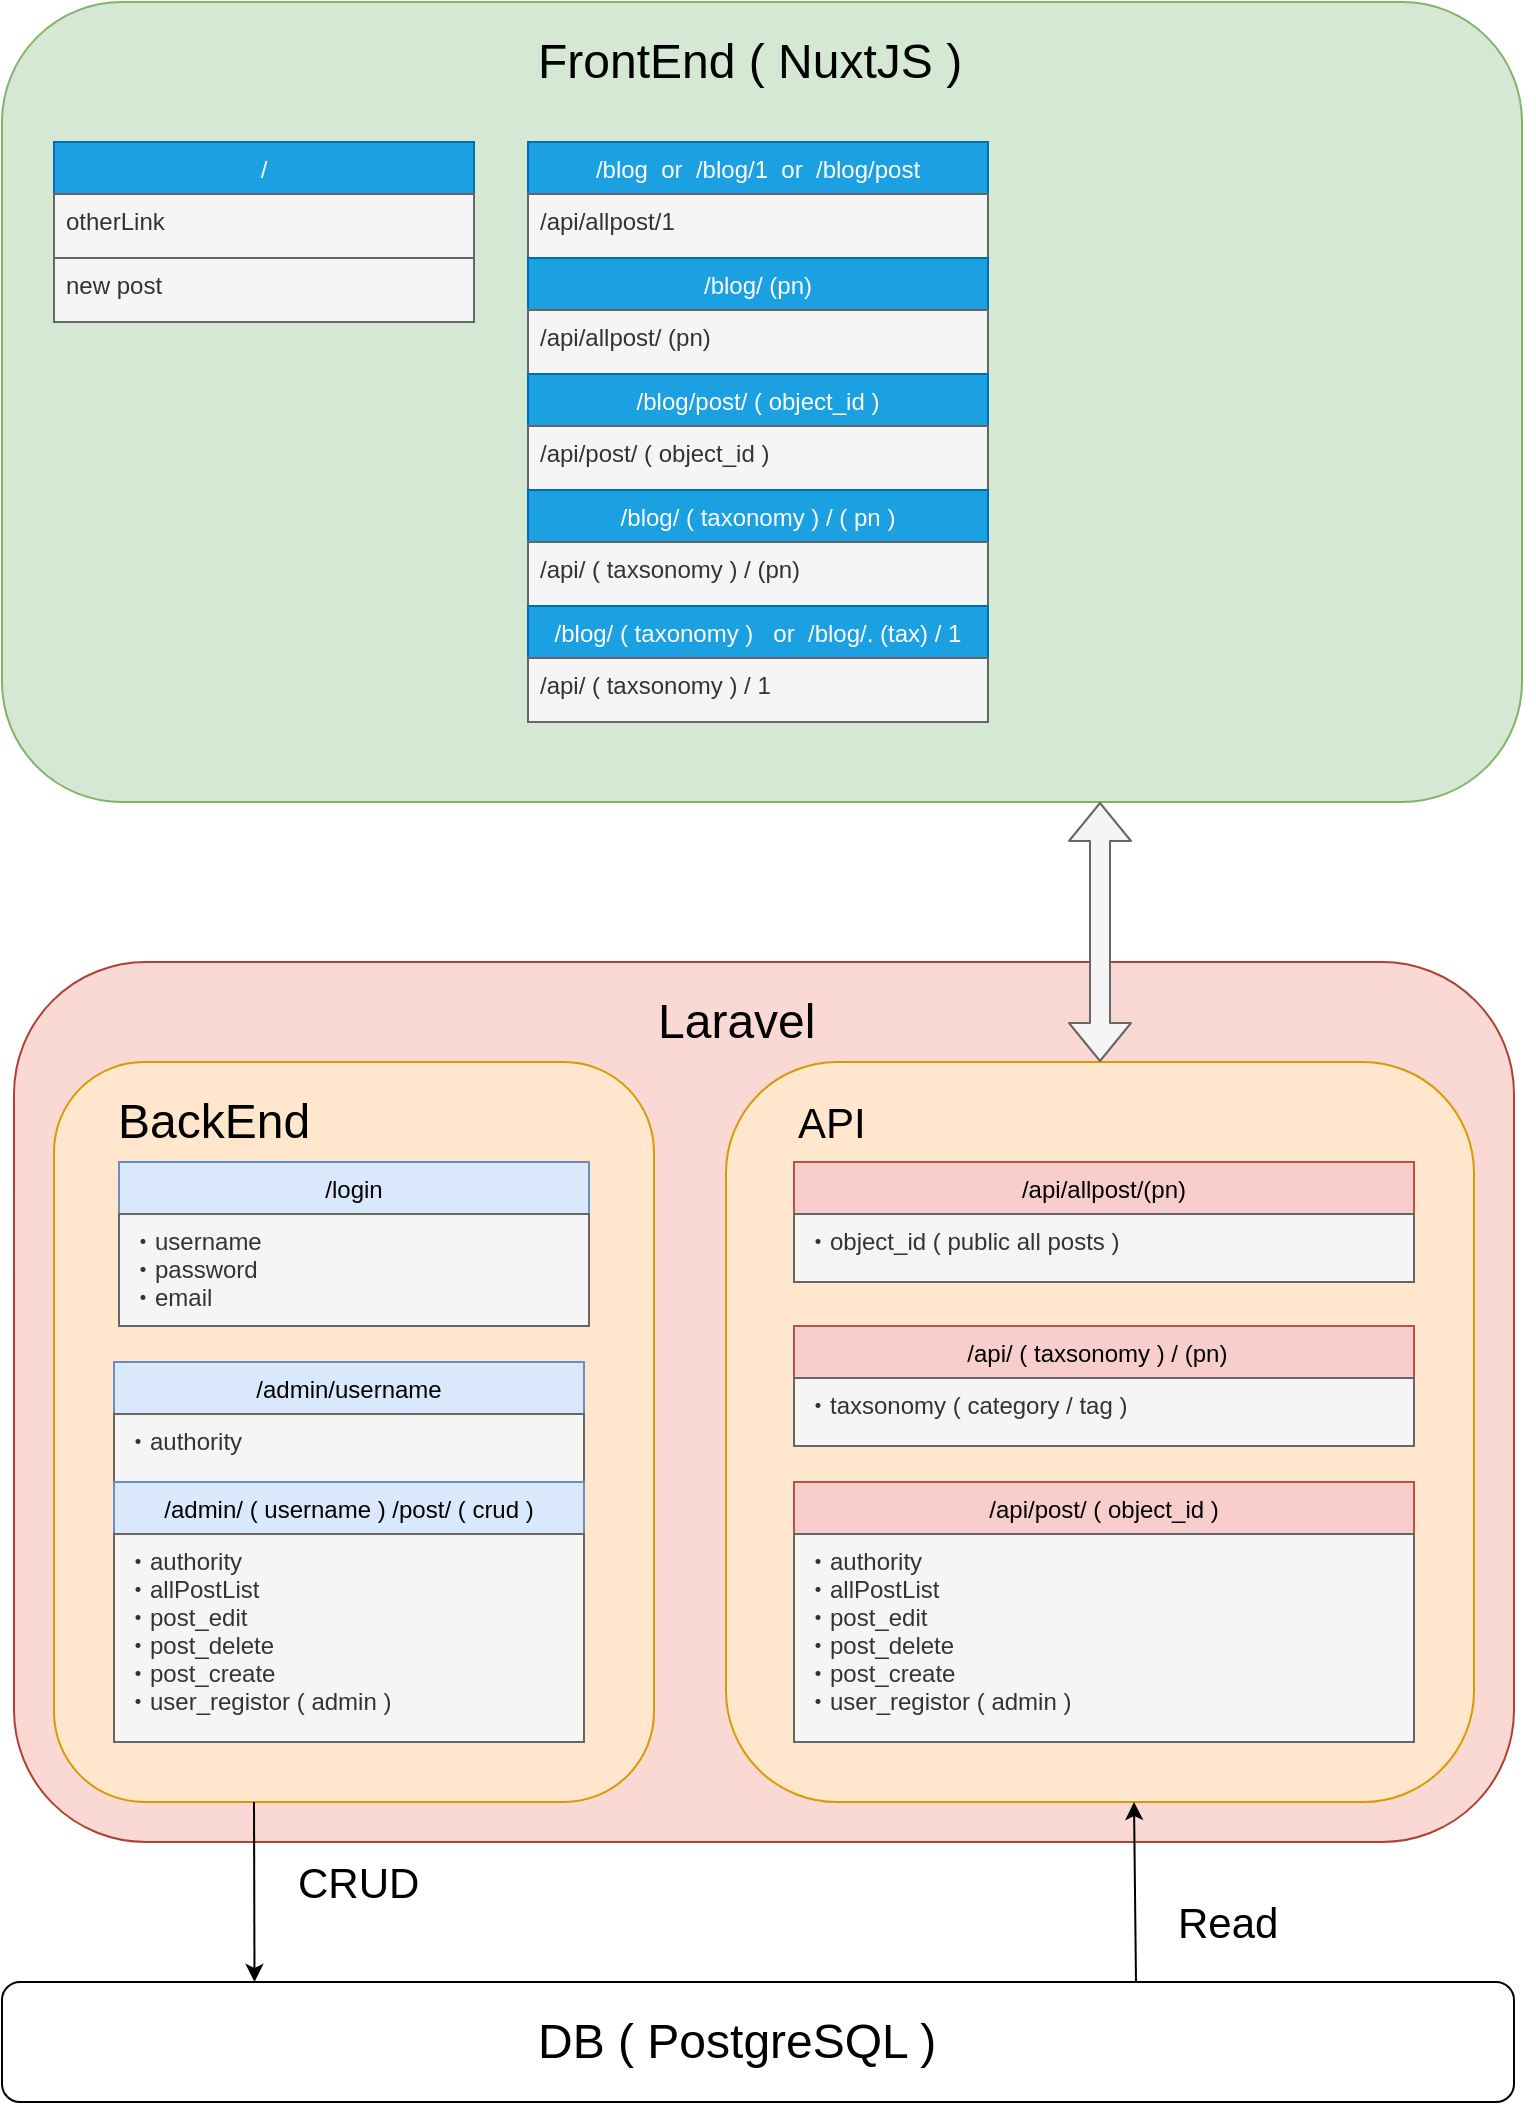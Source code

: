 <mxfile version="14.6.13" type="github">
  <diagram id="PJUxnGwRQ2LzG6qYGxSs" name="Page-1">
    <mxGraphModel dx="801" dy="427" grid="1" gridSize="10" guides="1" tooltips="1" connect="1" arrows="1" fold="1" page="1" pageScale="1" pageWidth="827" pageHeight="1169" math="0" shadow="0">
      <root>
        <mxCell id="0" />
        <mxCell id="1" parent="0" />
        <mxCell id="JHEQHtTBHaFJ3bnIi1gl-44" value="" style="rounded=1;whiteSpace=wrap;html=1;fillColor=#fad9d5;strokeColor=#ae4132;" parent="1" vertex="1">
          <mxGeometry x="40" y="560" width="750" height="440" as="geometry" />
        </mxCell>
        <mxCell id="JHEQHtTBHaFJ3bnIi1gl-2" value="" style="rounded=1;whiteSpace=wrap;html=1;fillColor=#ffe6cc;strokeColor=#d79b00;" parent="1" vertex="1">
          <mxGeometry x="60" y="610" width="300" height="370" as="geometry" />
        </mxCell>
        <mxCell id="JHEQHtTBHaFJ3bnIi1gl-36" value="" style="rounded=1;whiteSpace=wrap;html=1;fillColor=#ffe6cc;strokeColor=#d79b00;" parent="1" vertex="1">
          <mxGeometry x="396" y="610" width="374" height="370" as="geometry" />
        </mxCell>
        <mxCell id="JHEQHtTBHaFJ3bnIi1gl-1" value="" style="rounded=1;whiteSpace=wrap;html=1;fillColor=#d5e8d4;strokeColor=#82b366;" parent="1" vertex="1">
          <mxGeometry x="34" y="80" width="760" height="400" as="geometry" />
        </mxCell>
        <mxCell id="JHEQHtTBHaFJ3bnIi1gl-4" value="" style="shape=flexArrow;endArrow=classic;startArrow=classic;html=1;fillColor=#f5f5f5;strokeColor=#666666;" parent="1" source="JHEQHtTBHaFJ3bnIi1gl-36" edge="1">
          <mxGeometry width="100" height="100" relative="1" as="geometry">
            <mxPoint x="600" y="558" as="sourcePoint" />
            <mxPoint x="583" y="480" as="targetPoint" />
            <Array as="points" />
          </mxGeometry>
        </mxCell>
        <mxCell id="JHEQHtTBHaFJ3bnIi1gl-5" value="&lt;span style=&quot;font-size: 21px&quot;&gt;API&amp;nbsp;&lt;/span&gt;" style="text;html=1;strokeColor=none;fillColor=none;align=left;verticalAlign=middle;whiteSpace=wrap;rounded=0;" parent="1" vertex="1">
          <mxGeometry x="430" y="620" width="180" height="40" as="geometry" />
        </mxCell>
        <mxCell id="JHEQHtTBHaFJ3bnIi1gl-8" value="" style="rounded=1;whiteSpace=wrap;html=1;" parent="1" vertex="1">
          <mxGeometry x="34" y="1070" width="756" height="60" as="geometry" />
        </mxCell>
        <mxCell id="JHEQHtTBHaFJ3bnIi1gl-9" value="&lt;font style=&quot;font-size: 24px&quot;&gt;DB ( PostgreSQL )&lt;/font&gt;" style="text;html=1;strokeColor=none;fillColor=none;align=left;verticalAlign=middle;whiteSpace=wrap;rounded=0;" parent="1" vertex="1">
          <mxGeometry x="300" y="1080" width="230" height="40" as="geometry" />
        </mxCell>
        <mxCell id="JHEQHtTBHaFJ3bnIi1gl-12" value="&lt;font style=&quot;font-size: 24px&quot;&gt;BackEnd&lt;/font&gt;" style="text;html=1;strokeColor=none;fillColor=none;align=left;verticalAlign=middle;whiteSpace=wrap;rounded=0;" parent="1" vertex="1">
          <mxGeometry x="90" y="620" width="230" height="40" as="geometry" />
        </mxCell>
        <mxCell id="JHEQHtTBHaFJ3bnIi1gl-13" value="&lt;font style=&quot;font-size: 24px&quot;&gt;FrontEnd ( NuxtJS )&lt;/font&gt;" style="text;html=1;strokeColor=none;fillColor=none;align=left;verticalAlign=middle;whiteSpace=wrap;rounded=0;" parent="1" vertex="1">
          <mxGeometry x="300" y="90" width="230" height="40" as="geometry" />
        </mxCell>
        <mxCell id="JHEQHtTBHaFJ3bnIi1gl-17" value="/login" style="swimlane;fontStyle=0;childLayout=stackLayout;horizontal=1;startSize=26;horizontalStack=0;resizeParent=1;resizeParentMax=0;resizeLast=0;collapsible=1;marginBottom=0;fillColor=#dae8fc;strokeColor=#6c8ebf;" parent="1" vertex="1">
          <mxGeometry x="92.5" y="660" width="235" height="82" as="geometry" />
        </mxCell>
        <mxCell id="JHEQHtTBHaFJ3bnIi1gl-18" value="・username&#xa;・password&#xa;・email" style="text;align=left;verticalAlign=top;spacingLeft=4;spacingRight=4;overflow=hidden;rotatable=0;points=[[0,0.5],[1,0.5]];portConstraint=eastwest;fillColor=#f5f5f5;strokeColor=#666666;fontColor=#333333;" parent="JHEQHtTBHaFJ3bnIi1gl-17" vertex="1">
          <mxGeometry y="26" width="235" height="56" as="geometry" />
        </mxCell>
        <mxCell id="JHEQHtTBHaFJ3bnIi1gl-22" value="/admin/username" style="swimlane;fontStyle=0;childLayout=stackLayout;horizontal=1;startSize=26;horizontalStack=0;resizeParent=1;resizeParentMax=0;resizeLast=0;collapsible=1;marginBottom=0;fillColor=#dae8fc;strokeColor=#6c8ebf;" parent="1" vertex="1">
          <mxGeometry x="90" y="760" width="235" height="60" as="geometry" />
        </mxCell>
        <mxCell id="JHEQHtTBHaFJ3bnIi1gl-23" value="・authority&#xa;" style="text;align=left;verticalAlign=top;spacingLeft=4;spacingRight=4;overflow=hidden;rotatable=0;points=[[0,0.5],[1,0.5]];portConstraint=eastwest;fillColor=#f5f5f5;strokeColor=#666666;fontColor=#333333;" parent="JHEQHtTBHaFJ3bnIi1gl-22" vertex="1">
          <mxGeometry y="26" width="235" height="34" as="geometry" />
        </mxCell>
        <mxCell id="JHEQHtTBHaFJ3bnIi1gl-30" value="/api/post/ ( object_id )" style="swimlane;fontStyle=0;childLayout=stackLayout;horizontal=1;startSize=26;horizontalStack=0;resizeParent=1;resizeParentMax=0;resizeLast=0;collapsible=1;marginBottom=0;fillColor=#f8cecc;strokeColor=#b85450;" parent="1" vertex="1">
          <mxGeometry x="430" y="820" width="310" height="130" as="geometry" />
        </mxCell>
        <mxCell id="JHEQHtTBHaFJ3bnIi1gl-31" value="・authority&#xa;・allPostList&#xa;・post_edit&#xa;・post_delete&#xa;・post_create&#xa;・user_registor ( admin )" style="text;align=left;verticalAlign=top;spacingLeft=4;spacingRight=4;overflow=hidden;rotatable=0;points=[[0,0.5],[1,0.5]];portConstraint=eastwest;fillColor=#f5f5f5;strokeColor=#666666;fontColor=#333333;" parent="JHEQHtTBHaFJ3bnIi1gl-30" vertex="1">
          <mxGeometry y="26" width="310" height="104" as="geometry" />
        </mxCell>
        <mxCell id="JHEQHtTBHaFJ3bnIi1gl-32" value="/api/allpost/(pn)" style="swimlane;fontStyle=0;childLayout=stackLayout;horizontal=1;startSize=26;horizontalStack=0;resizeParent=1;resizeParentMax=0;resizeLast=0;collapsible=1;marginBottom=0;fillColor=#f8cecc;strokeColor=#b85450;" parent="1" vertex="1">
          <mxGeometry x="430" y="660" width="310" height="60" as="geometry" />
        </mxCell>
        <mxCell id="JHEQHtTBHaFJ3bnIi1gl-33" value="・object_id ( public all posts )" style="text;align=left;verticalAlign=top;spacingLeft=4;spacingRight=4;overflow=hidden;rotatable=0;points=[[0,0.5],[1,0.5]];portConstraint=eastwest;fillColor=#f5f5f5;strokeColor=#666666;fontColor=#333333;" parent="JHEQHtTBHaFJ3bnIi1gl-32" vertex="1">
          <mxGeometry y="26" width="310" height="34" as="geometry" />
        </mxCell>
        <mxCell id="JHEQHtTBHaFJ3bnIi1gl-34" value="/api/ ( taxsonomy ) / (pn)  " style="swimlane;fontStyle=0;childLayout=stackLayout;horizontal=1;startSize=26;horizontalStack=0;resizeParent=1;resizeParentMax=0;resizeLast=0;collapsible=1;marginBottom=0;fillColor=#f8cecc;strokeColor=#b85450;" parent="1" vertex="1">
          <mxGeometry x="430" y="742" width="310" height="60" as="geometry" />
        </mxCell>
        <mxCell id="JHEQHtTBHaFJ3bnIi1gl-35" value="・taxsonomy ( category / tag )" style="text;align=left;verticalAlign=top;spacingLeft=4;spacingRight=4;overflow=hidden;rotatable=0;points=[[0,0.5],[1,0.5]];portConstraint=eastwest;fillColor=#f5f5f5;strokeColor=#666666;fontColor=#333333;" parent="JHEQHtTBHaFJ3bnIi1gl-34" vertex="1">
          <mxGeometry y="26" width="310" height="34" as="geometry" />
        </mxCell>
        <mxCell id="JHEQHtTBHaFJ3bnIi1gl-37" value="" style="endArrow=classic;html=1;fontColor=none;exitX=0.75;exitY=0;exitDx=0;exitDy=0;" parent="1" source="JHEQHtTBHaFJ3bnIi1gl-8" edge="1">
          <mxGeometry width="50" height="50" relative="1" as="geometry">
            <mxPoint x="550" y="850" as="sourcePoint" />
            <mxPoint x="600" y="980" as="targetPoint" />
          </mxGeometry>
        </mxCell>
        <mxCell id="JHEQHtTBHaFJ3bnIi1gl-38" value="&lt;span style=&quot;font-size: 21px&quot;&gt;Read&lt;/span&gt;" style="text;html=1;strokeColor=none;fillColor=none;align=left;verticalAlign=middle;whiteSpace=wrap;rounded=0;" parent="1" vertex="1">
          <mxGeometry x="620" y="1020" width="180" height="40" as="geometry" />
        </mxCell>
        <mxCell id="JHEQHtTBHaFJ3bnIi1gl-39" value="" style="endArrow=classic;html=1;fontColor=none;entryX=0.167;entryY=0;entryDx=0;entryDy=0;entryPerimeter=0;" parent="1" target="JHEQHtTBHaFJ3bnIi1gl-8" edge="1">
          <mxGeometry width="50" height="50" relative="1" as="geometry">
            <mxPoint x="160" y="980" as="sourcePoint" />
            <mxPoint x="160" y="880" as="targetPoint" />
          </mxGeometry>
        </mxCell>
        <mxCell id="JHEQHtTBHaFJ3bnIi1gl-40" value="&lt;span style=&quot;font-size: 21px&quot;&gt;CRUD&lt;/span&gt;" style="text;html=1;strokeColor=none;fillColor=none;align=left;verticalAlign=middle;whiteSpace=wrap;rounded=0;" parent="1" vertex="1">
          <mxGeometry x="180" y="1000" width="180" height="40" as="geometry" />
        </mxCell>
        <mxCell id="JHEQHtTBHaFJ3bnIi1gl-41" value="/" style="swimlane;fontStyle=0;childLayout=stackLayout;horizontal=1;startSize=26;horizontalStack=0;resizeParent=1;resizeParentMax=0;resizeLast=0;collapsible=1;marginBottom=0;fillColor=#1ba1e2;strokeColor=#006EAF;fontColor=#ffffff;" parent="1" vertex="1">
          <mxGeometry x="60" y="150" width="210" height="90" as="geometry" />
        </mxCell>
        <mxCell id="JHEQHtTBHaFJ3bnIi1gl-42" value="otherLink" style="text;align=left;verticalAlign=top;spacingLeft=4;spacingRight=4;overflow=hidden;rotatable=0;points=[[0,0.5],[1,0.5]];portConstraint=eastwest;fillColor=#f5f5f5;strokeColor=#666666;fontColor=#333333;" parent="JHEQHtTBHaFJ3bnIi1gl-41" vertex="1">
          <mxGeometry y="26" width="210" height="32" as="geometry" />
        </mxCell>
        <mxCell id="JHEQHtTBHaFJ3bnIi1gl-46" value="new post" style="text;align=left;verticalAlign=top;spacingLeft=4;spacingRight=4;overflow=hidden;rotatable=0;points=[[0,0.5],[1,0.5]];portConstraint=eastwest;fillColor=#f5f5f5;strokeColor=#666666;fontColor=#333333;" parent="JHEQHtTBHaFJ3bnIi1gl-41" vertex="1">
          <mxGeometry y="58" width="210" height="32" as="geometry" />
        </mxCell>
        <mxCell id="JHEQHtTBHaFJ3bnIi1gl-26" value="/admin/ ( username ) /post/ ( crud )" style="swimlane;fontStyle=0;childLayout=stackLayout;horizontal=1;startSize=26;horizontalStack=0;resizeParent=1;resizeParentMax=0;resizeLast=0;collapsible=1;marginBottom=0;fillColor=#dae8fc;strokeColor=#6c8ebf;" parent="1" vertex="1">
          <mxGeometry x="90" y="820" width="235" height="130" as="geometry" />
        </mxCell>
        <mxCell id="JHEQHtTBHaFJ3bnIi1gl-27" value="・authority&#xa;・allPostList&#xa;・post_edit&#xa;・post_delete&#xa;・post_create&#xa;・user_registor ( admin )" style="text;align=left;verticalAlign=top;spacingLeft=4;spacingRight=4;overflow=hidden;rotatable=0;points=[[0,0.5],[1,0.5]];portConstraint=eastwest;fillColor=#f5f5f5;strokeColor=#666666;fontColor=#333333;" parent="JHEQHtTBHaFJ3bnIi1gl-26" vertex="1">
          <mxGeometry y="26" width="235" height="104" as="geometry" />
        </mxCell>
        <mxCell id="JHEQHtTBHaFJ3bnIi1gl-45" value="&lt;font style=&quot;font-size: 24px&quot;&gt;Laravel&lt;/font&gt;" style="text;html=1;strokeColor=none;fillColor=none;align=left;verticalAlign=middle;whiteSpace=wrap;rounded=0;" parent="1" vertex="1">
          <mxGeometry x="360" y="570" width="230" height="40" as="geometry" />
        </mxCell>
        <mxCell id="JHEQHtTBHaFJ3bnIi1gl-47" value="/blog  or  /blog/1  or  /blog/post" style="swimlane;fontStyle=0;childLayout=stackLayout;horizontal=1;startSize=26;horizontalStack=0;resizeParent=1;resizeParentMax=0;resizeLast=0;collapsible=1;marginBottom=0;fillColor=#1ba1e2;strokeColor=#006EAF;fontColor=#ffffff;" parent="1" vertex="1">
          <mxGeometry x="297" y="150" width="230" height="290" as="geometry" />
        </mxCell>
        <mxCell id="JHEQHtTBHaFJ3bnIi1gl-48" value="/api/allpost/1" style="text;align=left;verticalAlign=top;spacingLeft=4;spacingRight=4;overflow=hidden;rotatable=0;points=[[0,0.5],[1,0.5]];portConstraint=eastwest;fillColor=#f5f5f5;strokeColor=#666666;fontColor=#333333;" parent="JHEQHtTBHaFJ3bnIi1gl-47" vertex="1">
          <mxGeometry y="26" width="230" height="32" as="geometry" />
        </mxCell>
        <mxCell id="JHEQHtTBHaFJ3bnIi1gl-50" value="/blog/ (pn)" style="swimlane;fontStyle=0;childLayout=stackLayout;horizontal=1;startSize=26;horizontalStack=0;resizeParent=1;resizeParentMax=0;resizeLast=0;collapsible=1;marginBottom=0;fillColor=#1ba1e2;strokeColor=#006EAF;fontColor=#ffffff;" parent="JHEQHtTBHaFJ3bnIi1gl-47" vertex="1">
          <mxGeometry y="58" width="230" height="232" as="geometry" />
        </mxCell>
        <mxCell id="JHEQHtTBHaFJ3bnIi1gl-51" value="/api/allpost/ (pn)" style="text;align=left;verticalAlign=top;spacingLeft=4;spacingRight=4;overflow=hidden;rotatable=0;points=[[0,0.5],[1,0.5]];portConstraint=eastwest;fillColor=#f5f5f5;strokeColor=#666666;fontColor=#333333;" parent="JHEQHtTBHaFJ3bnIi1gl-50" vertex="1">
          <mxGeometry y="26" width="230" height="32" as="geometry" />
        </mxCell>
        <mxCell id="JHEQHtTBHaFJ3bnIi1gl-52" value="/blog/post/ ( object_id )" style="swimlane;fontStyle=0;childLayout=stackLayout;horizontal=1;startSize=26;horizontalStack=0;resizeParent=1;resizeParentMax=0;resizeLast=0;collapsible=1;marginBottom=0;fillColor=#1ba1e2;strokeColor=#006EAF;fontColor=#ffffff;" parent="JHEQHtTBHaFJ3bnIi1gl-50" vertex="1">
          <mxGeometry y="58" width="230" height="174" as="geometry" />
        </mxCell>
        <mxCell id="JHEQHtTBHaFJ3bnIi1gl-53" value="/api/post/ ( object_id )" style="text;align=left;verticalAlign=top;spacingLeft=4;spacingRight=4;overflow=hidden;rotatable=0;points=[[0,0.5],[1,0.5]];portConstraint=eastwest;fillColor=#f5f5f5;strokeColor=#666666;fontColor=#333333;" parent="JHEQHtTBHaFJ3bnIi1gl-52" vertex="1">
          <mxGeometry y="26" width="230" height="32" as="geometry" />
        </mxCell>
        <mxCell id="JHEQHtTBHaFJ3bnIi1gl-54" value="/blog/ ( taxonomy ) / ( pn )" style="swimlane;fontStyle=0;childLayout=stackLayout;horizontal=1;startSize=26;horizontalStack=0;resizeParent=1;resizeParentMax=0;resizeLast=0;collapsible=1;marginBottom=0;fillColor=#1ba1e2;strokeColor=#006EAF;fontColor=#ffffff;" parent="JHEQHtTBHaFJ3bnIi1gl-52" vertex="1">
          <mxGeometry y="58" width="230" height="116" as="geometry" />
        </mxCell>
        <mxCell id="JHEQHtTBHaFJ3bnIi1gl-55" value="/api/ ( taxsonomy ) / (pn)  " style="text;align=left;verticalAlign=top;spacingLeft=4;spacingRight=4;overflow=hidden;rotatable=0;points=[[0,0.5],[1,0.5]];portConstraint=eastwest;fillColor=#f5f5f5;strokeColor=#666666;fontColor=#333333;" parent="JHEQHtTBHaFJ3bnIi1gl-54" vertex="1">
          <mxGeometry y="26" width="230" height="32" as="geometry" />
        </mxCell>
        <mxCell id="JHEQHtTBHaFJ3bnIi1gl-58" value="/blog/ ( taxonomy )   or  /blog/. (tax) / 1" style="swimlane;fontStyle=0;childLayout=stackLayout;horizontal=1;startSize=26;horizontalStack=0;resizeParent=1;resizeParentMax=0;resizeLast=0;collapsible=1;marginBottom=0;fillColor=#1ba1e2;strokeColor=#006EAF;fontColor=#ffffff;" parent="JHEQHtTBHaFJ3bnIi1gl-54" vertex="1">
          <mxGeometry y="58" width="230" height="58" as="geometry" />
        </mxCell>
        <mxCell id="JHEQHtTBHaFJ3bnIi1gl-59" value="/api/ ( taxsonomy ) / 1" style="text;align=left;verticalAlign=top;spacingLeft=4;spacingRight=4;overflow=hidden;rotatable=0;points=[[0,0.5],[1,0.5]];portConstraint=eastwest;fillColor=#f5f5f5;strokeColor=#666666;fontColor=#333333;" parent="JHEQHtTBHaFJ3bnIi1gl-58" vertex="1">
          <mxGeometry y="26" width="230" height="32" as="geometry" />
        </mxCell>
      </root>
    </mxGraphModel>
  </diagram>
</mxfile>
